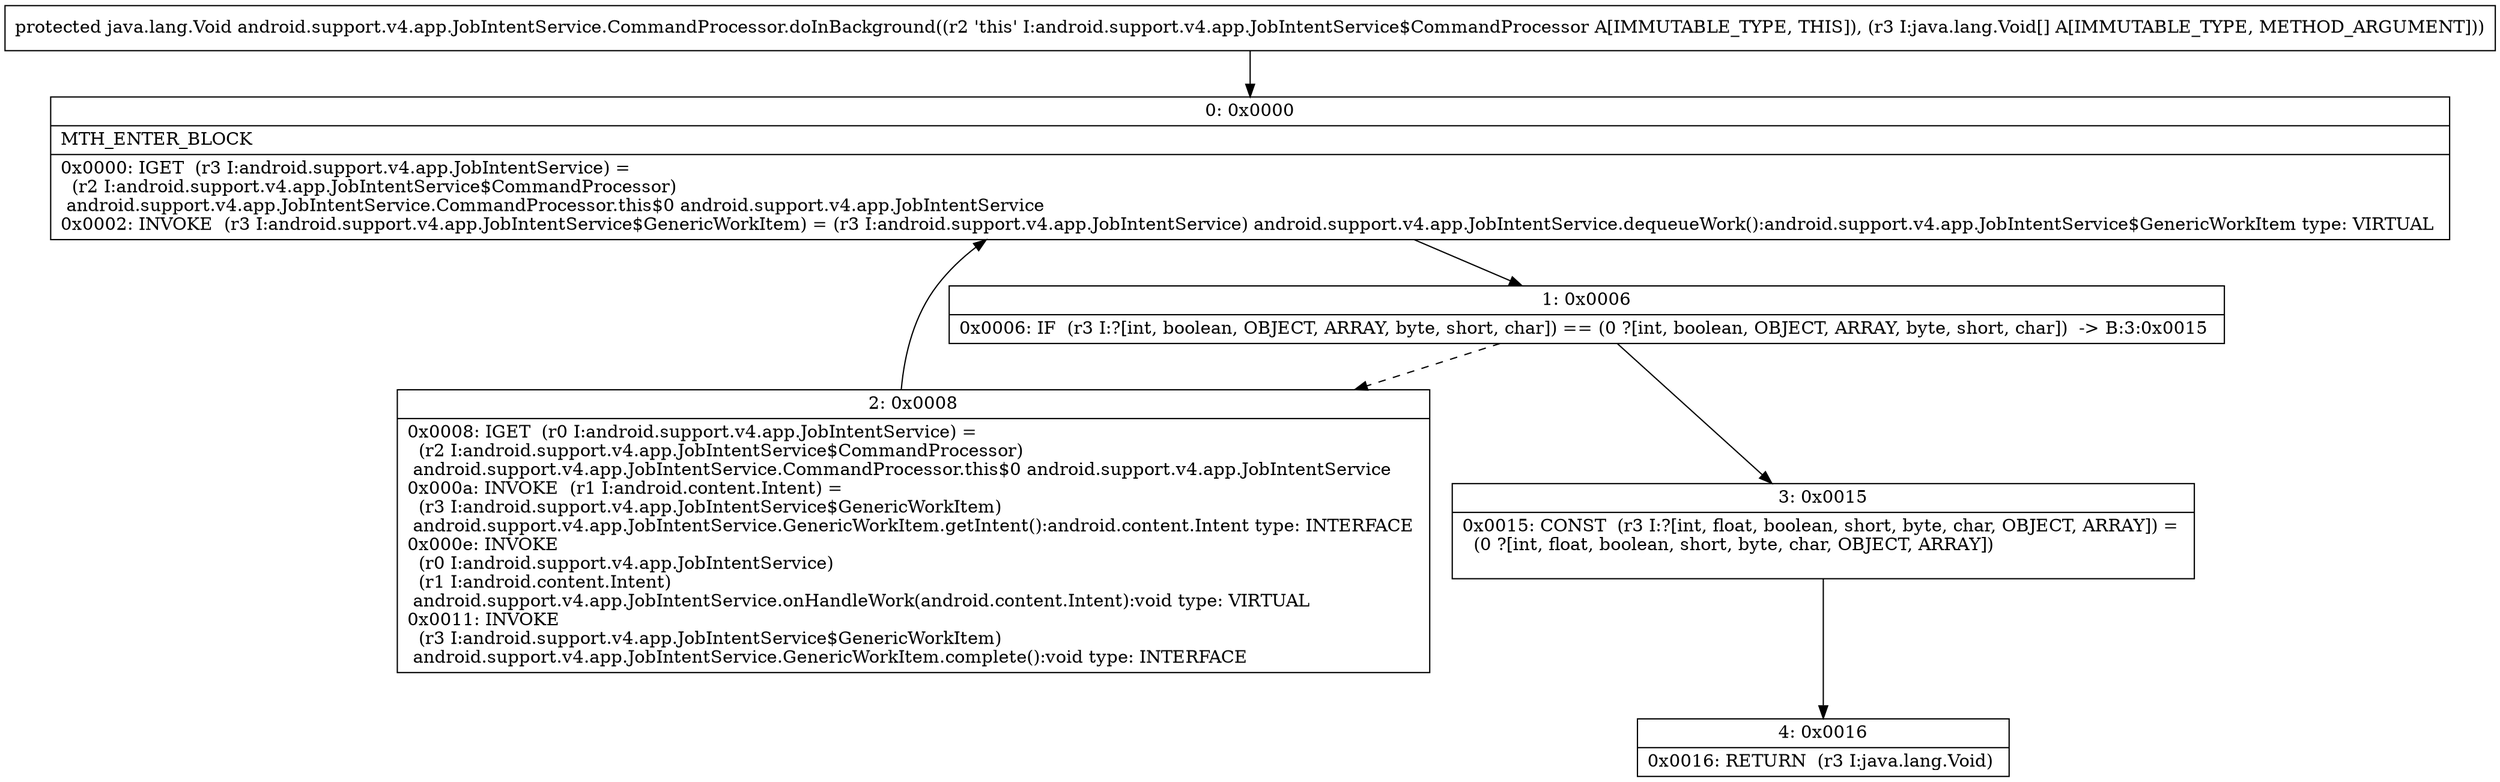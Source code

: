 digraph "CFG forandroid.support.v4.app.JobIntentService.CommandProcessor.doInBackground([Ljava\/lang\/Void;)Ljava\/lang\/Void;" {
Node_0 [shape=record,label="{0\:\ 0x0000|MTH_ENTER_BLOCK\l|0x0000: IGET  (r3 I:android.support.v4.app.JobIntentService) = \l  (r2 I:android.support.v4.app.JobIntentService$CommandProcessor)\l android.support.v4.app.JobIntentService.CommandProcessor.this$0 android.support.v4.app.JobIntentService \l0x0002: INVOKE  (r3 I:android.support.v4.app.JobIntentService$GenericWorkItem) = (r3 I:android.support.v4.app.JobIntentService) android.support.v4.app.JobIntentService.dequeueWork():android.support.v4.app.JobIntentService$GenericWorkItem type: VIRTUAL \l}"];
Node_1 [shape=record,label="{1\:\ 0x0006|0x0006: IF  (r3 I:?[int, boolean, OBJECT, ARRAY, byte, short, char]) == (0 ?[int, boolean, OBJECT, ARRAY, byte, short, char])  \-\> B:3:0x0015 \l}"];
Node_2 [shape=record,label="{2\:\ 0x0008|0x0008: IGET  (r0 I:android.support.v4.app.JobIntentService) = \l  (r2 I:android.support.v4.app.JobIntentService$CommandProcessor)\l android.support.v4.app.JobIntentService.CommandProcessor.this$0 android.support.v4.app.JobIntentService \l0x000a: INVOKE  (r1 I:android.content.Intent) = \l  (r3 I:android.support.v4.app.JobIntentService$GenericWorkItem)\l android.support.v4.app.JobIntentService.GenericWorkItem.getIntent():android.content.Intent type: INTERFACE \l0x000e: INVOKE  \l  (r0 I:android.support.v4.app.JobIntentService)\l  (r1 I:android.content.Intent)\l android.support.v4.app.JobIntentService.onHandleWork(android.content.Intent):void type: VIRTUAL \l0x0011: INVOKE  \l  (r3 I:android.support.v4.app.JobIntentService$GenericWorkItem)\l android.support.v4.app.JobIntentService.GenericWorkItem.complete():void type: INTERFACE \l}"];
Node_3 [shape=record,label="{3\:\ 0x0015|0x0015: CONST  (r3 I:?[int, float, boolean, short, byte, char, OBJECT, ARRAY]) = \l  (0 ?[int, float, boolean, short, byte, char, OBJECT, ARRAY])\l \l}"];
Node_4 [shape=record,label="{4\:\ 0x0016|0x0016: RETURN  (r3 I:java.lang.Void) \l}"];
MethodNode[shape=record,label="{protected java.lang.Void android.support.v4.app.JobIntentService.CommandProcessor.doInBackground((r2 'this' I:android.support.v4.app.JobIntentService$CommandProcessor A[IMMUTABLE_TYPE, THIS]), (r3 I:java.lang.Void[] A[IMMUTABLE_TYPE, METHOD_ARGUMENT])) }"];
MethodNode -> Node_0;
Node_0 -> Node_1;
Node_1 -> Node_2[style=dashed];
Node_1 -> Node_3;
Node_2 -> Node_0;
Node_3 -> Node_4;
}


